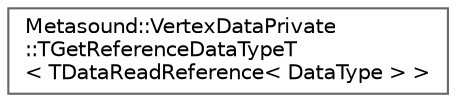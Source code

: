 digraph "Graphical Class Hierarchy"
{
 // INTERACTIVE_SVG=YES
 // LATEX_PDF_SIZE
  bgcolor="transparent";
  edge [fontname=Helvetica,fontsize=10,labelfontname=Helvetica,labelfontsize=10];
  node [fontname=Helvetica,fontsize=10,shape=box,height=0.2,width=0.4];
  rankdir="LR";
  Node0 [id="Node000000",label="Metasound::VertexDataPrivate\l::TGetReferenceDataTypeT\l\< TDataReadReference\< DataType \> \>",height=0.2,width=0.4,color="grey40", fillcolor="white", style="filled",URL="$da/d8d/structMetasound_1_1VertexDataPrivate_1_1TGetReferenceDataTypeT_3_01TDataReadReference_3_01DataType_01_4_01_4.html",tooltip=" "];
}
